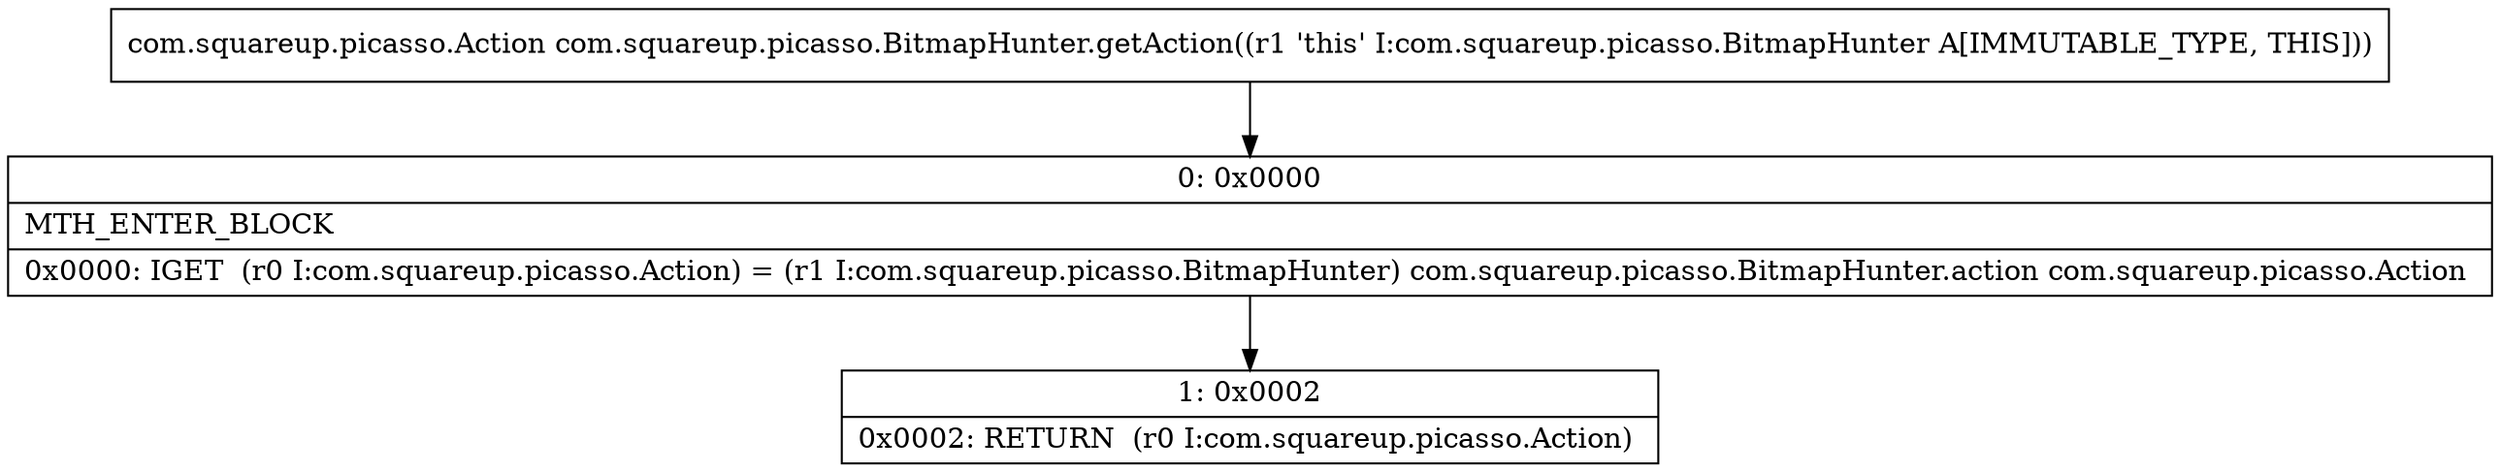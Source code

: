 digraph "CFG forcom.squareup.picasso.BitmapHunter.getAction()Lcom\/squareup\/picasso\/Action;" {
Node_0 [shape=record,label="{0\:\ 0x0000|MTH_ENTER_BLOCK\l|0x0000: IGET  (r0 I:com.squareup.picasso.Action) = (r1 I:com.squareup.picasso.BitmapHunter) com.squareup.picasso.BitmapHunter.action com.squareup.picasso.Action \l}"];
Node_1 [shape=record,label="{1\:\ 0x0002|0x0002: RETURN  (r0 I:com.squareup.picasso.Action) \l}"];
MethodNode[shape=record,label="{com.squareup.picasso.Action com.squareup.picasso.BitmapHunter.getAction((r1 'this' I:com.squareup.picasso.BitmapHunter A[IMMUTABLE_TYPE, THIS])) }"];
MethodNode -> Node_0;
Node_0 -> Node_1;
}

